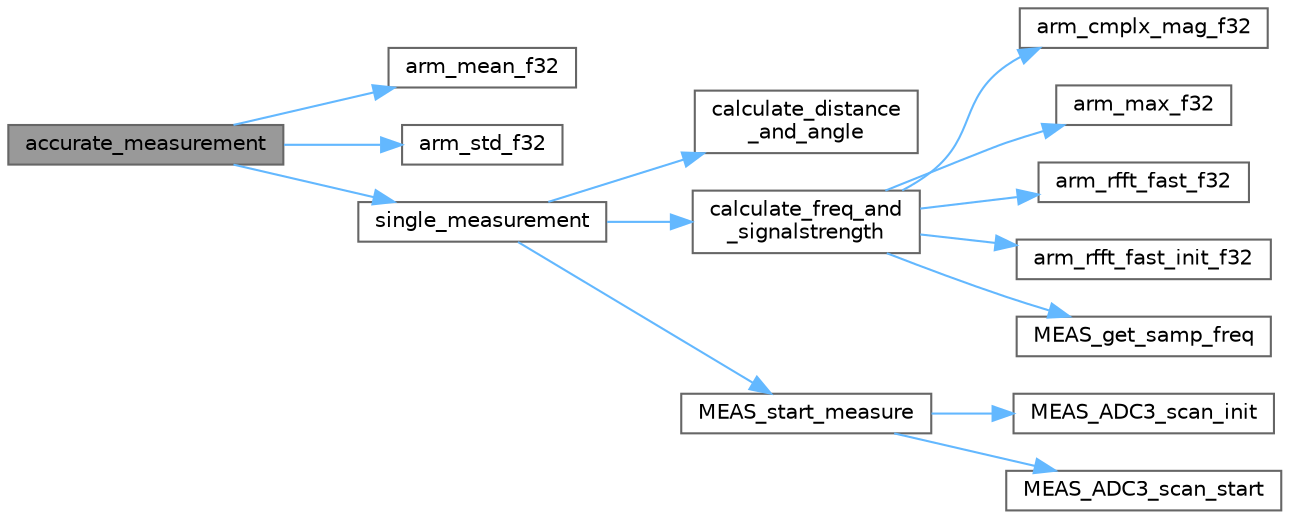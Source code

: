 digraph "accurate_measurement"
{
 // LATEX_PDF_SIZE
  bgcolor="transparent";
  edge [fontname=Helvetica,fontsize=10,labelfontname=Helvetica,labelfontsize=10];
  node [fontname=Helvetica,fontsize=10,shape=box,height=0.2,width=0.4];
  rankdir="LR";
  Node1 [id="Node000001",label="accurate_measurement",height=0.2,width=0.4,color="gray40", fillcolor="grey60", style="filled", fontcolor="black",tooltip="Performs accurate measurement of various parameters."];
  Node1 -> Node2 [id="edge1_Node000001_Node000002",color="steelblue1",style="solid",tooltip=" "];
  Node2 [id="Node000002",label="arm_mean_f32",height=0.2,width=0.4,color="grey40", fillcolor="white", style="filled",URL="$arm__math_8h.html#a74ce08c49ab61e57bd50c3a0ca1fdb2b",tooltip="Mean value of a floating-point vector."];
  Node1 -> Node3 [id="edge2_Node000001_Node000003",color="steelblue1",style="solid",tooltip=" "];
  Node3 [id="Node000003",label="arm_std_f32",height=0.2,width=0.4,color="grey40", fillcolor="white", style="filled",URL="$arm__math_8h.html#a4969b5b5f3d001377bc401a3ee99dfc2",tooltip="Standard deviation of the elements of a floating-point vector."];
  Node1 -> Node4 [id="edge3_Node000001_Node000004",color="steelblue1",style="solid",tooltip=" "];
  Node4 [id="Node000004",label="single_measurement",height=0.2,width=0.4,color="grey40", fillcolor="white", style="filled",URL="$calculation_8c.html#a6aee6a07a86ee73c7ba20e059b79c794",tooltip="Perform a single measurement for a specific phase."];
  Node4 -> Node5 [id="edge4_Node000004_Node000005",color="steelblue1",style="solid",tooltip=" "];
  Node5 [id="Node000005",label="calculate_distance\l_and_angle",height=0.2,width=0.4,color="grey40", fillcolor="white", style="filled",URL="$calculation_8c.html#a68538a6e3dec58db926981a4702d45fa",tooltip="Calculates the distance and angle based on signal strengths."];
  Node4 -> Node6 [id="edge5_Node000004_Node000006",color="steelblue1",style="solid",tooltip=" "];
  Node6 [id="Node000006",label="calculate_freq_and\l_signalstrength",height=0.2,width=0.4,color="grey40", fillcolor="white", style="filled",URL="$calculation_8c.html#a9b4c4cf533fe366c1c5637d2853c823a",tooltip="Calculates the frequency and signal strength using Fast Fourier Transform (FFT)."];
  Node6 -> Node7 [id="edge6_Node000006_Node000007",color="steelblue1",style="solid",tooltip=" "];
  Node7 [id="Node000007",label="arm_cmplx_mag_f32",height=0.2,width=0.4,color="grey40", fillcolor="white", style="filled",URL="$arm__math_8h.html#ae45024c497392cde2ae358a76d435213",tooltip="Floating-point complex magnitude."];
  Node6 -> Node8 [id="edge7_Node000006_Node000008",color="steelblue1",style="solid",tooltip=" "];
  Node8 [id="Node000008",label="arm_max_f32",height=0.2,width=0.4,color="grey40", fillcolor="white", style="filled",URL="$arm__math_8h.html#a5b89d1b04575aeec494f678695fb87d8",tooltip="Maximum value of a floating-point vector."];
  Node6 -> Node9 [id="edge8_Node000006_Node000009",color="steelblue1",style="solid",tooltip=" "];
  Node9 [id="Node000009",label="arm_rfft_fast_f32",height=0.2,width=0.4,color="grey40", fillcolor="white", style="filled",URL="$arm__math_8h.html#a180d8b764d59cbb85d37a2d5f7cd9799",tooltip=" "];
  Node6 -> Node10 [id="edge9_Node000006_Node000010",color="steelblue1",style="solid",tooltip=" "];
  Node10 [id="Node000010",label="arm_rfft_fast_init_f32",height=0.2,width=0.4,color="grey40", fillcolor="white", style="filled",URL="$arm__math_8h.html#ac5fceb172551e7c11eb4d0e17ef15aa3",tooltip=" "];
  Node6 -> Node11 [id="edge10_Node000006_Node000011",color="steelblue1",style="solid",tooltip=" "];
  Node11 [id="Node000011",label="MEAS_get_samp_freq",height=0.2,width=0.4,color="grey40", fillcolor="white", style="filled",URL="$measuring_8c.html#a2756121f7d9be8c582e834ec0382b01b",tooltip="Get the sampling frequency."];
  Node4 -> Node12 [id="edge11_Node000004_Node000012",color="steelblue1",style="solid",tooltip=" "];
  Node12 [id="Node000012",label="MEAS_start_measure",height=0.2,width=0.4,color="grey40", fillcolor="white", style="filled",URL="$measuring_8c.html#a0495ebe6ce630b42c2f9479392506985",tooltip="Start the measurement."];
  Node12 -> Node13 [id="edge12_Node000012_Node000013",color="steelblue1",style="solid",tooltip=" "];
  Node13 [id="Node000013",label="MEAS_ADC3_scan_init",height=0.2,width=0.4,color="grey40", fillcolor="white", style="filled",URL="$measuring_8c.html#a550d69c255df67bab7703cc36a7ee308",tooltip="Initialize ADC, timer and DMA for sequential acquisition = scan mode."];
  Node12 -> Node14 [id="edge13_Node000012_Node000014",color="steelblue1",style="solid",tooltip=" "];
  Node14 [id="Node000014",label="MEAS_ADC3_scan_start",height=0.2,width=0.4,color="grey40", fillcolor="white", style="filled",URL="$measuring_8c.html#a09580c3436438e5feb38330bdbf7062b",tooltip="Start DMA, ADC and timer."];
}

